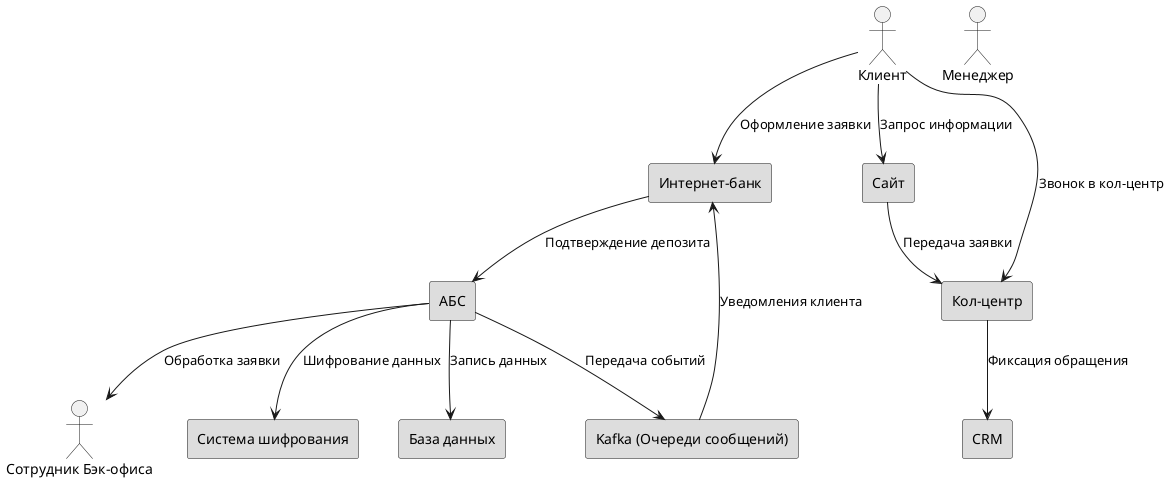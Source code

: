 @startuml

actor Клиент
actor Менеджер
actor "Сотрудник Бэк-офиса" as BackOfficeEmployee

rectangle "Интернет-банк" as InternetBank #DDDDDD
rectangle "Сайт" as Website #DDDDDD
rectangle "Кол-центр" as ContactCenter #DDDDDD
rectangle "АБС" as CoreBanking #DDDDDD
rectangle "CRM" as CRM #DDDDDD
rectangle "Система шифрования" as Encryption #DDDDDD
rectangle "База данных" as Database #DDDDDD
rectangle "Kafka (Очереди сообщений)" as Messaging #DDDDDD

Клиент --> InternetBank : Оформление заявки
Клиент --> Website : Запрос информации
Клиент --> ContactCenter : Звонок в кол-центр

InternetBank --> CoreBanking : Подтверждение депозита
Website --> ContactCenter : Передача заявки
ContactCenter --> CRM : Фиксация обращения
CoreBanking --> BackOfficeEmployee : Обработка заявки
CoreBanking --> Database : Запись данных
CoreBanking --> Messaging : Передача событий
Messaging --> InternetBank : Уведомления клиента

CoreBanking --> Encryption : Шифрование данных

@enduml

